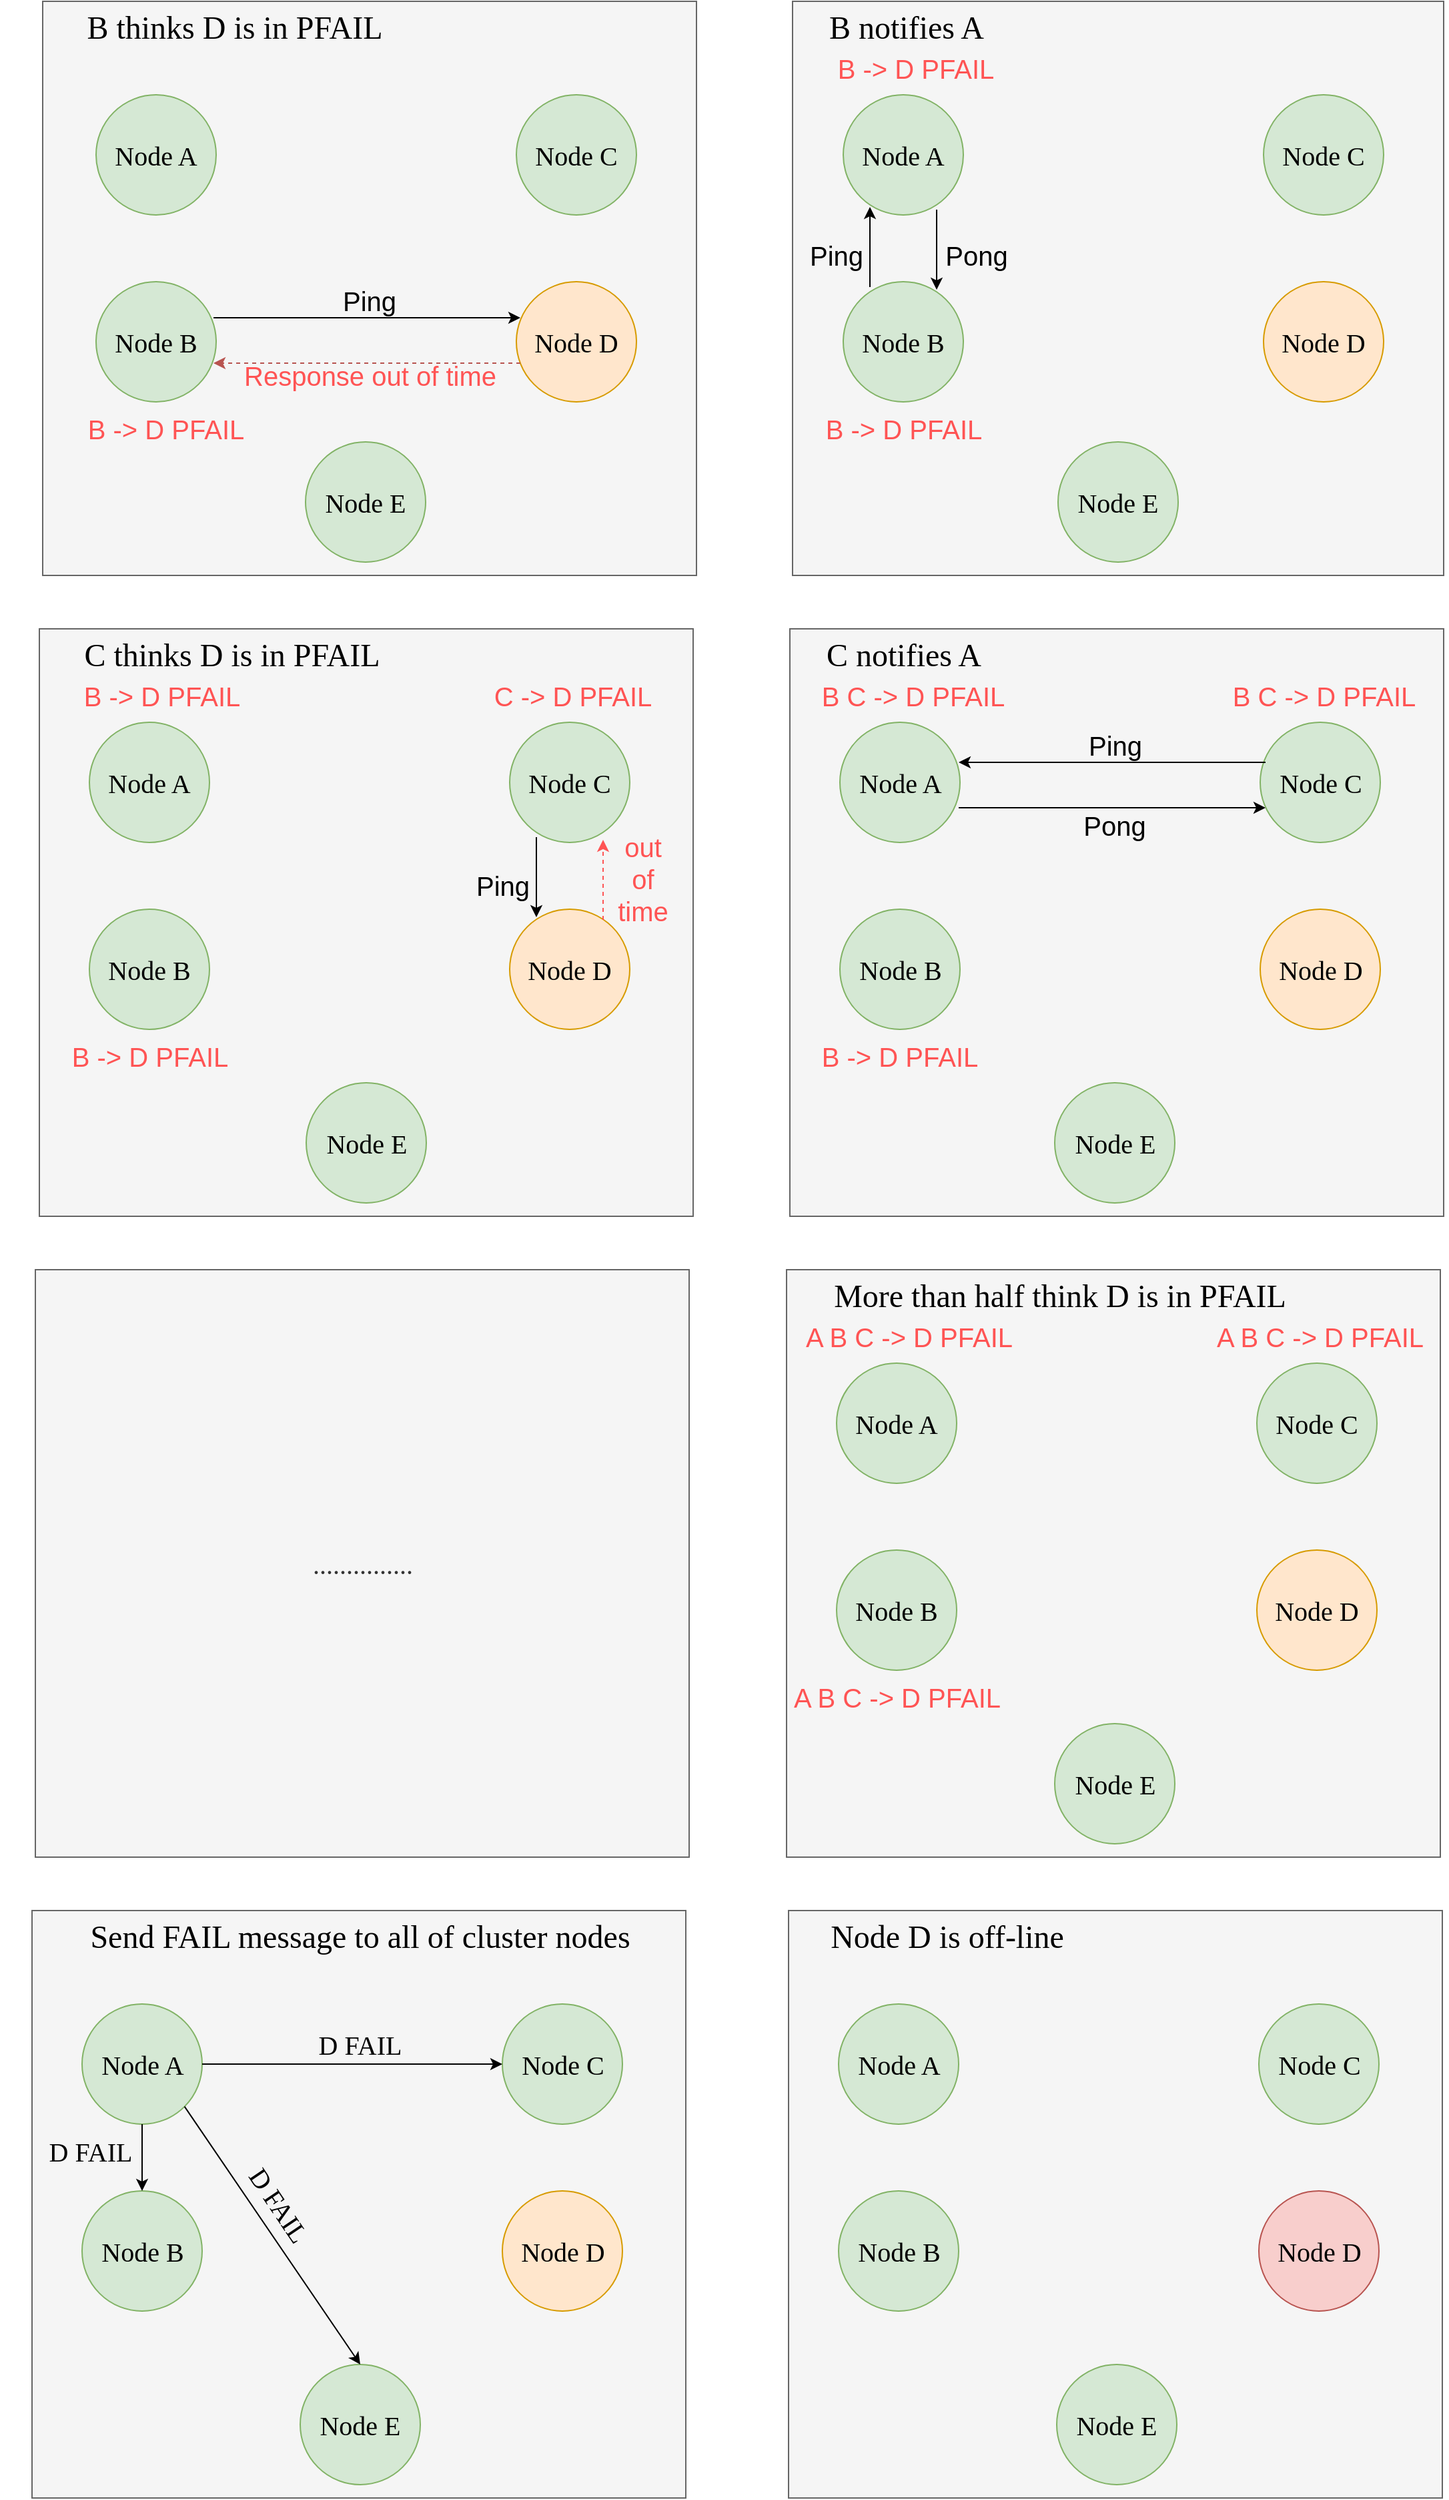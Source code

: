 <mxfile version="14.1.8" type="device"><diagram id="ehMwn77D39YXYcX14ymw" name="第 1 页"><mxGraphModel dx="1221" dy="1883" grid="1" gridSize="10" guides="1" tooltips="1" connect="1" arrows="1" fold="1" page="1" pageScale="1" pageWidth="827" pageHeight="1169" math="0" shadow="0"><root><mxCell id="0"/><mxCell id="1" parent="0"/><mxCell id="SHqX7PT49wFI-YAjOOUn-11" value="" style="rounded=0;whiteSpace=wrap;html=1;fontFamily=Comic Sans MS;fontSize=20;fillColor=#f5f5f5;strokeColor=#666666;fontColor=#333333;" parent="1" vertex="1"><mxGeometry x="80" y="-70" width="490" height="430" as="geometry"/></mxCell><mxCell id="SHqX7PT49wFI-YAjOOUn-1" value="Node A" style="ellipse;whiteSpace=wrap;html=1;aspect=fixed;fontFamily=Comic Sans MS;fontSize=20;fillColor=#d5e8d4;strokeColor=#82b366;" parent="1" vertex="1"><mxGeometry x="120" width="90" height="90" as="geometry"/></mxCell><mxCell id="SHqX7PT49wFI-YAjOOUn-3" value="Node B" style="ellipse;whiteSpace=wrap;html=1;aspect=fixed;fontFamily=Comic Sans MS;fontSize=20;fillColor=#d5e8d4;strokeColor=#82b366;" parent="1" vertex="1"><mxGeometry x="120" y="140" width="90" height="90" as="geometry"/></mxCell><mxCell id="SHqX7PT49wFI-YAjOOUn-5" value="Node C" style="ellipse;whiteSpace=wrap;html=1;aspect=fixed;fontFamily=Comic Sans MS;fontSize=20;fillColor=#d5e8d4;strokeColor=#82b366;" parent="1" vertex="1"><mxGeometry x="435" width="90" height="90" as="geometry"/></mxCell><mxCell id="SHqX7PT49wFI-YAjOOUn-7" value="Node D" style="ellipse;whiteSpace=wrap;html=1;aspect=fixed;fontFamily=Comic Sans MS;fontSize=20;fillColor=#ffe6cc;strokeColor=#d79b00;" parent="1" vertex="1"><mxGeometry x="435" y="140" width="90" height="90" as="geometry"/></mxCell><mxCell id="mgETHZSBd7R5YoyYBDh2-2" value="" style="endArrow=classic;html=1;" edge="1" parent="1"><mxGeometry width="50" height="50" relative="1" as="geometry"><mxPoint x="208" y="167" as="sourcePoint"/><mxPoint x="438" y="167" as="targetPoint"/></mxGeometry></mxCell><mxCell id="mgETHZSBd7R5YoyYBDh2-3" value="Ping" style="text;html=1;strokeColor=none;fillColor=none;align=center;verticalAlign=middle;whiteSpace=wrap;rounded=0;fontSize=20;" vertex="1" parent="1"><mxGeometry x="305" y="144" width="40" height="20" as="geometry"/></mxCell><mxCell id="mgETHZSBd7R5YoyYBDh2-5" value="" style="endArrow=classic;html=1;dashed=1;fillColor=#f8cecc;strokeColor=#b85450;" edge="1" parent="1"><mxGeometry width="50" height="50" relative="1" as="geometry"><mxPoint x="438" y="201" as="sourcePoint"/><mxPoint x="208" y="201" as="targetPoint"/></mxGeometry></mxCell><mxCell id="mgETHZSBd7R5YoyYBDh2-6" value="Response out of time" style="text;html=1;align=center;verticalAlign=middle;whiteSpace=wrap;rounded=0;fontSize=20;fontColor=#FF5454;" vertex="1" parent="1"><mxGeometry x="202.5" y="200" width="245" height="20" as="geometry"/></mxCell><mxCell id="mgETHZSBd7R5YoyYBDh2-7" value="" style="rounded=0;whiteSpace=wrap;html=1;fontFamily=Comic Sans MS;fontSize=20;fillColor=#f5f5f5;strokeColor=#666666;fontColor=#333333;" vertex="1" parent="1"><mxGeometry x="642" y="-70" width="488" height="430" as="geometry"/></mxCell><mxCell id="mgETHZSBd7R5YoyYBDh2-8" value="Node A" style="ellipse;whiteSpace=wrap;html=1;aspect=fixed;fontFamily=Comic Sans MS;fontSize=20;fillColor=#d5e8d4;strokeColor=#82b366;" vertex="1" parent="1"><mxGeometry x="680" width="90" height="90" as="geometry"/></mxCell><mxCell id="mgETHZSBd7R5YoyYBDh2-9" value="Node B" style="ellipse;whiteSpace=wrap;html=1;aspect=fixed;fontFamily=Comic Sans MS;fontSize=20;fillColor=#d5e8d4;strokeColor=#82b366;" vertex="1" parent="1"><mxGeometry x="680" y="140" width="90" height="90" as="geometry"/></mxCell><mxCell id="mgETHZSBd7R5YoyYBDh2-10" value="Node C" style="ellipse;whiteSpace=wrap;html=1;aspect=fixed;fontFamily=Comic Sans MS;fontSize=20;fillColor=#d5e8d4;strokeColor=#82b366;" vertex="1" parent="1"><mxGeometry x="995" width="90" height="90" as="geometry"/></mxCell><mxCell id="mgETHZSBd7R5YoyYBDh2-11" value="Node D" style="ellipse;whiteSpace=wrap;html=1;aspect=fixed;fontFamily=Comic Sans MS;fontSize=20;fillColor=#ffe6cc;strokeColor=#d79b00;" vertex="1" parent="1"><mxGeometry x="995" y="140" width="90" height="90" as="geometry"/></mxCell><mxCell id="mgETHZSBd7R5YoyYBDh2-16" value="B -&amp;gt; D PFAIL" style="text;html=1;strokeColor=none;fillColor=none;align=center;verticalAlign=middle;whiteSpace=wrap;rounded=0;fontSize=20;fontColor=#FF5454;" vertex="1" parent="1"><mxGeometry x="632.5" y="240" width="185" height="20" as="geometry"/></mxCell><mxCell id="mgETHZSBd7R5YoyYBDh2-19" value="" style="endArrow=classic;html=1;fontSize=20;fontColor=#FF5454;" edge="1" parent="1"><mxGeometry width="50" height="50" relative="1" as="geometry"><mxPoint x="700" y="144" as="sourcePoint"/><mxPoint x="700" y="84" as="targetPoint"/></mxGeometry></mxCell><mxCell id="mgETHZSBd7R5YoyYBDh2-20" value="" style="endArrow=classic;html=1;fontSize=20;fontColor=#FF5454;" edge="1" parent="1"><mxGeometry width="50" height="50" relative="1" as="geometry"><mxPoint x="750" y="86" as="sourcePoint"/><mxPoint x="750" y="146" as="targetPoint"/></mxGeometry></mxCell><mxCell id="mgETHZSBd7R5YoyYBDh2-21" value="Ping" style="text;html=1;strokeColor=none;fillColor=none;align=center;verticalAlign=middle;whiteSpace=wrap;rounded=0;fontSize=20;" vertex="1" parent="1"><mxGeometry x="655" y="110" width="40" height="20" as="geometry"/></mxCell><mxCell id="mgETHZSBd7R5YoyYBDh2-22" value="Pong" style="text;html=1;strokeColor=none;fillColor=none;align=center;verticalAlign=middle;whiteSpace=wrap;rounded=0;fontSize=20;" vertex="1" parent="1"><mxGeometry x="760" y="110" width="40" height="20" as="geometry"/></mxCell><mxCell id="mgETHZSBd7R5YoyYBDh2-23" value="B -&amp;gt; D PFAIL" style="text;html=1;strokeColor=none;fillColor=none;align=center;verticalAlign=middle;whiteSpace=wrap;rounded=0;fontSize=20;fontColor=#FF5454;" vertex="1" parent="1"><mxGeometry x="80" y="240" width="185" height="20" as="geometry"/></mxCell><mxCell id="mgETHZSBd7R5YoyYBDh2-24" value="B -&amp;gt; D PFAIL" style="text;html=1;strokeColor=none;fillColor=none;align=center;verticalAlign=middle;whiteSpace=wrap;rounded=0;fontSize=20;fontColor=#FF5454;" vertex="1" parent="1"><mxGeometry x="642" y="-30" width="185" height="20" as="geometry"/></mxCell><mxCell id="mgETHZSBd7R5YoyYBDh2-25" value="B thinks D is in PFAIL" style="text;html=1;strokeColor=none;fillColor=none;align=center;verticalAlign=middle;whiteSpace=wrap;rounded=0;fontSize=24;fontFamily=Comic Sans MS;" vertex="1" parent="1"><mxGeometry x="48.75" y="-60" width="350" height="20" as="geometry"/></mxCell><mxCell id="mgETHZSBd7R5YoyYBDh2-26" value="B notifies A" style="text;html=1;strokeColor=none;fillColor=none;align=center;verticalAlign=middle;whiteSpace=wrap;rounded=0;fontSize=24;fontFamily=Comic Sans MS;" vertex="1" parent="1"><mxGeometry x="645" y="-60" width="165" height="20" as="geometry"/></mxCell><mxCell id="mgETHZSBd7R5YoyYBDh2-27" value="" style="rounded=0;whiteSpace=wrap;html=1;fontFamily=Comic Sans MS;fontSize=20;fillColor=#f5f5f5;strokeColor=#666666;fontColor=#333333;" vertex="1" parent="1"><mxGeometry x="77.5" y="400" width="490" height="440" as="geometry"/></mxCell><mxCell id="mgETHZSBd7R5YoyYBDh2-28" value="Node A" style="ellipse;whiteSpace=wrap;html=1;aspect=fixed;fontFamily=Comic Sans MS;fontSize=20;fillColor=#d5e8d4;strokeColor=#82b366;" vertex="1" parent="1"><mxGeometry x="115" y="470" width="90" height="90" as="geometry"/></mxCell><mxCell id="mgETHZSBd7R5YoyYBDh2-29" value="Node B" style="ellipse;whiteSpace=wrap;html=1;aspect=fixed;fontFamily=Comic Sans MS;fontSize=20;fillColor=#d5e8d4;strokeColor=#82b366;" vertex="1" parent="1"><mxGeometry x="115" y="610" width="90" height="90" as="geometry"/></mxCell><mxCell id="mgETHZSBd7R5YoyYBDh2-30" value="Node C" style="ellipse;whiteSpace=wrap;html=1;aspect=fixed;fontFamily=Comic Sans MS;fontSize=20;fillColor=#d5e8d4;strokeColor=#82b366;" vertex="1" parent="1"><mxGeometry x="430" y="470" width="90" height="90" as="geometry"/></mxCell><mxCell id="mgETHZSBd7R5YoyYBDh2-31" value="Node D" style="ellipse;whiteSpace=wrap;html=1;aspect=fixed;fontFamily=Comic Sans MS;fontSize=20;fillColor=#ffe6cc;strokeColor=#d79b00;" vertex="1" parent="1"><mxGeometry x="430" y="610" width="90" height="90" as="geometry"/></mxCell><mxCell id="mgETHZSBd7R5YoyYBDh2-32" value="B -&amp;gt; D PFAIL" style="text;html=1;strokeColor=none;fillColor=none;align=center;verticalAlign=middle;whiteSpace=wrap;rounded=0;fontSize=20;fontColor=#FF5454;" vertex="1" parent="1"><mxGeometry x="67.5" y="710" width="185" height="20" as="geometry"/></mxCell><mxCell id="mgETHZSBd7R5YoyYBDh2-33" value="" style="endArrow=classic;html=1;fontSize=20;fontColor=#FF5454;" edge="1" parent="1"><mxGeometry width="50" height="50" relative="1" as="geometry"><mxPoint x="450" y="556" as="sourcePoint"/><mxPoint x="450" y="616" as="targetPoint"/></mxGeometry></mxCell><mxCell id="mgETHZSBd7R5YoyYBDh2-34" value="" style="endArrow=classic;html=1;fontSize=20;fontColor=#FF5454;strokeColor=#FF5454;dashed=1;" edge="1" parent="1"><mxGeometry width="50" height="50" relative="1" as="geometry"><mxPoint x="500" y="618" as="sourcePoint"/><mxPoint x="500" y="558.0" as="targetPoint"/></mxGeometry></mxCell><mxCell id="mgETHZSBd7R5YoyYBDh2-35" value="Ping" style="text;html=1;strokeColor=none;fillColor=none;align=center;verticalAlign=middle;whiteSpace=wrap;rounded=0;fontSize=20;" vertex="1" parent="1"><mxGeometry x="405" y="582" width="40" height="20" as="geometry"/></mxCell><mxCell id="mgETHZSBd7R5YoyYBDh2-36" value="out of time" style="text;html=1;strokeColor=none;fillColor=none;align=center;verticalAlign=middle;whiteSpace=wrap;rounded=0;fontSize=20;fontColor=#FF5454;" vertex="1" parent="1"><mxGeometry x="510" y="577" width="40" height="20" as="geometry"/></mxCell><mxCell id="mgETHZSBd7R5YoyYBDh2-37" value="B -&amp;gt; D PFAIL" style="text;html=1;strokeColor=none;fillColor=none;align=center;verticalAlign=middle;whiteSpace=wrap;rounded=0;fontSize=20;fontColor=#FF5454;" vertex="1" parent="1"><mxGeometry x="77" y="440" width="185" height="20" as="geometry"/></mxCell><mxCell id="mgETHZSBd7R5YoyYBDh2-38" value="C thinks D is in PFAIL" style="text;html=1;strokeColor=none;fillColor=none;align=center;verticalAlign=middle;whiteSpace=wrap;rounded=0;fontSize=24;fontFamily=Comic Sans MS;" vertex="1" parent="1"><mxGeometry x="57.5" y="410" width="327.5" height="20" as="geometry"/></mxCell><mxCell id="mgETHZSBd7R5YoyYBDh2-39" value="C -&amp;gt; D PFAIL" style="text;html=1;strokeColor=none;fillColor=none;align=center;verticalAlign=middle;whiteSpace=wrap;rounded=0;fontSize=20;fontColor=#FF5454;" vertex="1" parent="1"><mxGeometry x="385" y="440" width="185" height="20" as="geometry"/></mxCell><mxCell id="mgETHZSBd7R5YoyYBDh2-40" value="" style="rounded=0;whiteSpace=wrap;html=1;fontFamily=Comic Sans MS;fontSize=20;fillColor=#f5f5f5;strokeColor=#666666;fontColor=#333333;" vertex="1" parent="1"><mxGeometry x="640" y="400" width="490" height="440" as="geometry"/></mxCell><mxCell id="mgETHZSBd7R5YoyYBDh2-41" value="Node A" style="ellipse;whiteSpace=wrap;html=1;aspect=fixed;fontFamily=Comic Sans MS;fontSize=20;fillColor=#d5e8d4;strokeColor=#82b366;" vertex="1" parent="1"><mxGeometry x="677.5" y="470" width="90" height="90" as="geometry"/></mxCell><mxCell id="mgETHZSBd7R5YoyYBDh2-42" value="Node B" style="ellipse;whiteSpace=wrap;html=1;aspect=fixed;fontFamily=Comic Sans MS;fontSize=20;fillColor=#d5e8d4;strokeColor=#82b366;" vertex="1" parent="1"><mxGeometry x="677.5" y="610" width="90" height="90" as="geometry"/></mxCell><mxCell id="mgETHZSBd7R5YoyYBDh2-43" value="Node C" style="ellipse;whiteSpace=wrap;html=1;aspect=fixed;fontFamily=Comic Sans MS;fontSize=20;fillColor=#d5e8d4;strokeColor=#82b366;" vertex="1" parent="1"><mxGeometry x="992.5" y="470" width="90" height="90" as="geometry"/></mxCell><mxCell id="mgETHZSBd7R5YoyYBDh2-44" value="Node D" style="ellipse;whiteSpace=wrap;html=1;aspect=fixed;fontFamily=Comic Sans MS;fontSize=20;fillColor=#ffe6cc;strokeColor=#d79b00;" vertex="1" parent="1"><mxGeometry x="992.5" y="610" width="90" height="90" as="geometry"/></mxCell><mxCell id="mgETHZSBd7R5YoyYBDh2-45" value="B -&amp;gt; D PFAIL" style="text;html=1;strokeColor=none;fillColor=none;align=center;verticalAlign=middle;whiteSpace=wrap;rounded=0;fontSize=20;fontColor=#FF5454;" vertex="1" parent="1"><mxGeometry x="630" y="710" width="185" height="20" as="geometry"/></mxCell><mxCell id="mgETHZSBd7R5YoyYBDh2-50" value="B C -&amp;gt; D PFAIL" style="text;html=1;strokeColor=none;fillColor=none;align=center;verticalAlign=middle;whiteSpace=wrap;rounded=0;fontSize=20;fontColor=#FF5454;" vertex="1" parent="1"><mxGeometry x="639.5" y="440" width="185" height="20" as="geometry"/></mxCell><mxCell id="mgETHZSBd7R5YoyYBDh2-51" value="C notifies A" style="text;html=1;strokeColor=none;fillColor=none;align=center;verticalAlign=middle;whiteSpace=wrap;rounded=0;fontSize=24;fontFamily=Comic Sans MS;" vertex="1" parent="1"><mxGeometry x="642.5" y="410" width="165" height="20" as="geometry"/></mxCell><mxCell id="mgETHZSBd7R5YoyYBDh2-52" value="B C -&amp;gt; D PFAIL" style="text;html=1;strokeColor=none;fillColor=none;align=center;verticalAlign=middle;whiteSpace=wrap;rounded=0;fontSize=20;fontColor=#FF5454;" vertex="1" parent="1"><mxGeometry x="947.5" y="440" width="185" height="20" as="geometry"/></mxCell><mxCell id="mgETHZSBd7R5YoyYBDh2-54" value="" style="endArrow=classic;html=1;" edge="1" parent="1"><mxGeometry width="50" height="50" relative="1" as="geometry"><mxPoint x="996.5" y="500" as="sourcePoint"/><mxPoint x="766.5" y="500" as="targetPoint"/></mxGeometry></mxCell><mxCell id="mgETHZSBd7R5YoyYBDh2-55" value="Ping" style="text;html=1;fillColor=none;align=center;verticalAlign=middle;whiteSpace=wrap;rounded=0;fontSize=20;" vertex="1" parent="1"><mxGeometry x="863.5" y="477" width="40" height="20" as="geometry"/></mxCell><mxCell id="mgETHZSBd7R5YoyYBDh2-56" value="" style="endArrow=classic;html=1;fillColor=#f8cecc;" edge="1" parent="1"><mxGeometry width="50" height="50" relative="1" as="geometry"><mxPoint x="766.5" y="534" as="sourcePoint"/><mxPoint x="996.5" y="534" as="targetPoint"/></mxGeometry></mxCell><mxCell id="mgETHZSBd7R5YoyYBDh2-57" value="Pong" style="text;html=1;align=center;verticalAlign=middle;whiteSpace=wrap;rounded=0;fontSize=20;" vertex="1" parent="1"><mxGeometry x="761" y="537" width="245" height="20" as="geometry"/></mxCell><mxCell id="mgETHZSBd7R5YoyYBDh2-59" value="..............." style="rounded=0;whiteSpace=wrap;html=1;fontFamily=Comic Sans MS;fontSize=20;fillColor=#f5f5f5;strokeColor=#666666;fontColor=#333333;" vertex="1" parent="1"><mxGeometry x="74.5" y="880" width="490" height="440" as="geometry"/></mxCell><mxCell id="mgETHZSBd7R5YoyYBDh2-61" value="" style="rounded=0;whiteSpace=wrap;html=1;fontFamily=Comic Sans MS;fontSize=20;fillColor=#f5f5f5;strokeColor=#666666;fontColor=#333333;" vertex="1" parent="1"><mxGeometry x="637.5" y="880" width="490" height="440" as="geometry"/></mxCell><mxCell id="mgETHZSBd7R5YoyYBDh2-62" value="Node A" style="ellipse;whiteSpace=wrap;html=1;aspect=fixed;fontFamily=Comic Sans MS;fontSize=20;fillColor=#d5e8d4;strokeColor=#82b366;" vertex="1" parent="1"><mxGeometry x="675" y="950" width="90" height="90" as="geometry"/></mxCell><mxCell id="mgETHZSBd7R5YoyYBDh2-63" value="Node B" style="ellipse;whiteSpace=wrap;html=1;aspect=fixed;fontFamily=Comic Sans MS;fontSize=20;fillColor=#d5e8d4;strokeColor=#82b366;" vertex="1" parent="1"><mxGeometry x="675" y="1090" width="90" height="90" as="geometry"/></mxCell><mxCell id="mgETHZSBd7R5YoyYBDh2-64" value="Node C" style="ellipse;whiteSpace=wrap;html=1;aspect=fixed;fontFamily=Comic Sans MS;fontSize=20;fillColor=#d5e8d4;strokeColor=#82b366;" vertex="1" parent="1"><mxGeometry x="990" y="950" width="90" height="90" as="geometry"/></mxCell><mxCell id="mgETHZSBd7R5YoyYBDh2-65" value="Node D" style="ellipse;whiteSpace=wrap;html=1;aspect=fixed;fontFamily=Comic Sans MS;fontSize=20;fillColor=#ffe6cc;strokeColor=#d79b00;" vertex="1" parent="1"><mxGeometry x="990" y="1090" width="90" height="90" as="geometry"/></mxCell><mxCell id="mgETHZSBd7R5YoyYBDh2-66" value="A B C -&amp;gt; D PFAIL" style="text;html=1;strokeColor=none;fillColor=none;align=center;verticalAlign=middle;whiteSpace=wrap;rounded=0;fontSize=20;fontColor=#FF5454;" vertex="1" parent="1"><mxGeometry x="627.5" y="1190" width="185" height="20" as="geometry"/></mxCell><mxCell id="mgETHZSBd7R5YoyYBDh2-67" value="A B C -&amp;gt; D PFAIL" style="text;html=1;strokeColor=none;fillColor=none;align=center;verticalAlign=middle;whiteSpace=wrap;rounded=0;fontSize=20;fontColor=#FF5454;" vertex="1" parent="1"><mxGeometry x="637" y="920" width="185" height="20" as="geometry"/></mxCell><mxCell id="mgETHZSBd7R5YoyYBDh2-68" value="More than half think D is in PFAIL" style="text;html=1;strokeColor=none;fillColor=none;align=center;verticalAlign=middle;whiteSpace=wrap;rounded=0;fontSize=24;fontFamily=Comic Sans MS;" vertex="1" parent="1"><mxGeometry x="640" y="890" width="405" height="20" as="geometry"/></mxCell><mxCell id="mgETHZSBd7R5YoyYBDh2-69" value="A B C -&amp;gt; D PFAIL" style="text;html=1;strokeColor=none;fillColor=none;align=center;verticalAlign=middle;whiteSpace=wrap;rounded=0;fontSize=20;fontColor=#FF5454;" vertex="1" parent="1"><mxGeometry x="945" y="920" width="185" height="20" as="geometry"/></mxCell><mxCell id="mgETHZSBd7R5YoyYBDh2-74" value="Node E" style="ellipse;whiteSpace=wrap;html=1;aspect=fixed;fontFamily=Comic Sans MS;fontSize=20;fillColor=#d5e8d4;strokeColor=#82b366;" vertex="1" parent="1"><mxGeometry x="277.5" y="740" width="90" height="90" as="geometry"/></mxCell><mxCell id="mgETHZSBd7R5YoyYBDh2-75" value="Node E" style="ellipse;whiteSpace=wrap;html=1;aspect=fixed;fontFamily=Comic Sans MS;fontSize=20;fillColor=#d5e8d4;strokeColor=#82b366;" vertex="1" parent="1"><mxGeometry x="838.5" y="740" width="90" height="90" as="geometry"/></mxCell><mxCell id="mgETHZSBd7R5YoyYBDh2-76" value="Node E" style="ellipse;whiteSpace=wrap;html=1;aspect=fixed;fontFamily=Comic Sans MS;fontSize=20;fillColor=#d5e8d4;strokeColor=#82b366;" vertex="1" parent="1"><mxGeometry x="277" y="260" width="90" height="90" as="geometry"/></mxCell><mxCell id="mgETHZSBd7R5YoyYBDh2-77" value="Node E" style="ellipse;whiteSpace=wrap;html=1;aspect=fixed;fontFamily=Comic Sans MS;fontSize=20;fillColor=#d5e8d4;strokeColor=#82b366;" vertex="1" parent="1"><mxGeometry x="841" y="260" width="90" height="90" as="geometry"/></mxCell><mxCell id="mgETHZSBd7R5YoyYBDh2-78" value="Node E" style="ellipse;whiteSpace=wrap;html=1;aspect=fixed;fontFamily=Comic Sans MS;fontSize=20;fillColor=#d5e8d4;strokeColor=#82b366;" vertex="1" parent="1"><mxGeometry x="838.5" y="1220" width="90" height="90" as="geometry"/></mxCell><mxCell id="mgETHZSBd7R5YoyYBDh2-80" value="" style="rounded=0;whiteSpace=wrap;html=1;fontFamily=Comic Sans MS;fontSize=20;fillColor=#f5f5f5;strokeColor=#666666;fontColor=#333333;" vertex="1" parent="1"><mxGeometry x="72" y="1360" width="490" height="440" as="geometry"/></mxCell><mxCell id="mgETHZSBd7R5YoyYBDh2-81" value="Node A" style="ellipse;whiteSpace=wrap;html=1;aspect=fixed;fontFamily=Comic Sans MS;fontSize=20;fillColor=#d5e8d4;strokeColor=#82b366;" vertex="1" parent="1"><mxGeometry x="109.5" y="1430" width="90" height="90" as="geometry"/></mxCell><mxCell id="mgETHZSBd7R5YoyYBDh2-82" value="Node B" style="ellipse;whiteSpace=wrap;html=1;aspect=fixed;fontFamily=Comic Sans MS;fontSize=20;fillColor=#d5e8d4;strokeColor=#82b366;" vertex="1" parent="1"><mxGeometry x="109.5" y="1570" width="90" height="90" as="geometry"/></mxCell><mxCell id="mgETHZSBd7R5YoyYBDh2-83" value="Node C" style="ellipse;whiteSpace=wrap;html=1;aspect=fixed;fontFamily=Comic Sans MS;fontSize=20;fillColor=#d5e8d4;strokeColor=#82b366;" vertex="1" parent="1"><mxGeometry x="424.5" y="1430" width="90" height="90" as="geometry"/></mxCell><mxCell id="mgETHZSBd7R5YoyYBDh2-84" value="Node D" style="ellipse;whiteSpace=wrap;html=1;aspect=fixed;fontFamily=Comic Sans MS;fontSize=20;fillColor=#ffe6cc;strokeColor=#d79b00;" vertex="1" parent="1"><mxGeometry x="424.5" y="1570" width="90" height="90" as="geometry"/></mxCell><mxCell id="mgETHZSBd7R5YoyYBDh2-87" value="Send FAIL message to all of cluster nodes" style="text;html=1;strokeColor=none;fillColor=none;align=center;verticalAlign=middle;whiteSpace=wrap;rounded=0;fontSize=24;fontFamily=Comic Sans MS;" vertex="1" parent="1"><mxGeometry x="74.5" y="1370" width="485.5" height="20" as="geometry"/></mxCell><mxCell id="mgETHZSBd7R5YoyYBDh2-89" value="Node E" style="ellipse;whiteSpace=wrap;html=1;aspect=fixed;fontFamily=Comic Sans MS;fontSize=20;fillColor=#d5e8d4;strokeColor=#82b366;" vertex="1" parent="1"><mxGeometry x="273" y="1700" width="90" height="90" as="geometry"/></mxCell><mxCell id="mgETHZSBd7R5YoyYBDh2-90" value="" style="endArrow=classic;html=1;strokeColor=#000000;fontFamily=Comic Sans MS;fontSize=24;fontColor=#000000;exitX=1;exitY=0.5;exitDx=0;exitDy=0;entryX=0;entryY=0.5;entryDx=0;entryDy=0;" edge="1" parent="1" source="mgETHZSBd7R5YoyYBDh2-81" target="mgETHZSBd7R5YoyYBDh2-83"><mxGeometry width="50" height="50" relative="1" as="geometry"><mxPoint x="670" y="1540" as="sourcePoint"/><mxPoint x="880" y="1560" as="targetPoint"/></mxGeometry></mxCell><mxCell id="mgETHZSBd7R5YoyYBDh2-91" value="" style="endArrow=classic;html=1;strokeColor=#000000;fontFamily=Comic Sans MS;fontSize=24;fontColor=#000000;exitX=1;exitY=1;exitDx=0;exitDy=0;entryX=0.5;entryY=0;entryDx=0;entryDy=0;" edge="1" parent="1" source="mgETHZSBd7R5YoyYBDh2-81" target="mgETHZSBd7R5YoyYBDh2-89"><mxGeometry width="50" height="50" relative="1" as="geometry"><mxPoint x="870" y="1620" as="sourcePoint"/><mxPoint x="920" y="1570" as="targetPoint"/></mxGeometry></mxCell><mxCell id="mgETHZSBd7R5YoyYBDh2-92" value="" style="endArrow=classic;html=1;strokeColor=#000000;fontFamily=Comic Sans MS;fontSize=24;fontColor=#000000;exitX=0.5;exitY=1;exitDx=0;exitDy=0;" edge="1" parent="1" source="mgETHZSBd7R5YoyYBDh2-81" target="mgETHZSBd7R5YoyYBDh2-82"><mxGeometry width="50" height="50" relative="1" as="geometry"><mxPoint x="910" y="1610" as="sourcePoint"/><mxPoint x="960" y="1560" as="targetPoint"/></mxGeometry></mxCell><mxCell id="mgETHZSBd7R5YoyYBDh2-93" value="&lt;font style=&quot;font-size: 20px&quot;&gt;D FAIL&lt;/font&gt;" style="text;html=1;strokeColor=none;fillColor=none;align=center;verticalAlign=middle;whiteSpace=wrap;rounded=0;fontFamily=Comic Sans MS;fontSize=24;fontColor=#000000;" vertex="1" parent="1"><mxGeometry x="263" y="1450" width="110" height="20" as="geometry"/></mxCell><mxCell id="mgETHZSBd7R5YoyYBDh2-94" value="D FAIL" style="text;html=1;strokeColor=none;fillColor=none;align=center;verticalAlign=middle;whiteSpace=wrap;rounded=0;fontFamily=Comic Sans MS;fontSize=20;fontColor=#000000;" vertex="1" parent="1"><mxGeometry x="60.5" y="1530" width="110" height="20" as="geometry"/></mxCell><mxCell id="mgETHZSBd7R5YoyYBDh2-95" value="D FAIL" style="text;html=1;strokeColor=none;fillColor=none;align=center;verticalAlign=middle;whiteSpace=wrap;rounded=0;fontFamily=Comic Sans MS;fontSize=20;fontColor=#000000;rotation=56;" vertex="1" parent="1"><mxGeometry x="202.5" y="1570" width="110" height="20" as="geometry"/></mxCell><mxCell id="mgETHZSBd7R5YoyYBDh2-96" value="" style="rounded=0;whiteSpace=wrap;html=1;fontFamily=Comic Sans MS;fontSize=20;fillColor=#f5f5f5;strokeColor=#666666;fontColor=#333333;" vertex="1" parent="1"><mxGeometry x="639" y="1360" width="490" height="440" as="geometry"/></mxCell><mxCell id="mgETHZSBd7R5YoyYBDh2-97" value="Node A" style="ellipse;whiteSpace=wrap;html=1;aspect=fixed;fontFamily=Comic Sans MS;fontSize=20;fillColor=#d5e8d4;strokeColor=#82b366;" vertex="1" parent="1"><mxGeometry x="676.5" y="1430" width="90" height="90" as="geometry"/></mxCell><mxCell id="mgETHZSBd7R5YoyYBDh2-98" value="Node B" style="ellipse;whiteSpace=wrap;html=1;aspect=fixed;fontFamily=Comic Sans MS;fontSize=20;fillColor=#d5e8d4;strokeColor=#82b366;" vertex="1" parent="1"><mxGeometry x="676.5" y="1570" width="90" height="90" as="geometry"/></mxCell><mxCell id="mgETHZSBd7R5YoyYBDh2-99" value="Node C" style="ellipse;whiteSpace=wrap;html=1;aspect=fixed;fontFamily=Comic Sans MS;fontSize=20;fillColor=#d5e8d4;strokeColor=#82b366;" vertex="1" parent="1"><mxGeometry x="991.5" y="1430" width="90" height="90" as="geometry"/></mxCell><mxCell id="mgETHZSBd7R5YoyYBDh2-100" value="Node D" style="ellipse;whiteSpace=wrap;html=1;aspect=fixed;fontFamily=Comic Sans MS;fontSize=20;fillColor=#f8cecc;strokeColor=#b85450;" vertex="1" parent="1"><mxGeometry x="991.5" y="1570" width="90" height="90" as="geometry"/></mxCell><mxCell id="mgETHZSBd7R5YoyYBDh2-101" value="Node D is off-line" style="text;html=1;strokeColor=none;fillColor=none;align=center;verticalAlign=middle;whiteSpace=wrap;rounded=0;fontSize=24;fontFamily=Comic Sans MS;" vertex="1" parent="1"><mxGeometry x="514.5" y="1370" width="485.5" height="20" as="geometry"/></mxCell><mxCell id="mgETHZSBd7R5YoyYBDh2-102" value="Node E" style="ellipse;whiteSpace=wrap;html=1;aspect=fixed;fontFamily=Comic Sans MS;fontSize=20;fillColor=#d5e8d4;strokeColor=#82b366;" vertex="1" parent="1"><mxGeometry x="840" y="1700" width="90" height="90" as="geometry"/></mxCell></root></mxGraphModel></diagram></mxfile>